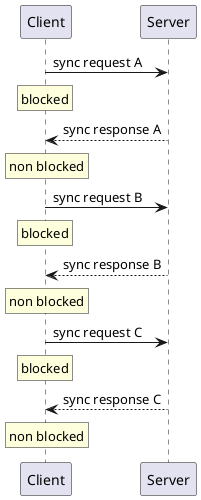 @startuml sync request example

Client -> Server: sync request A
rnote over Client: blocked
Server --> Client: sync response A
rnote over Client: non blocked
Client -> Server: sync request B
rnote over Client: blocked
Server --> Client: sync response B
rnote over Client: non blocked
Client -> Server: sync request C
rnote over Client: blocked
Server --> Client: sync response C
rnote over Client: non blocked

@enduml